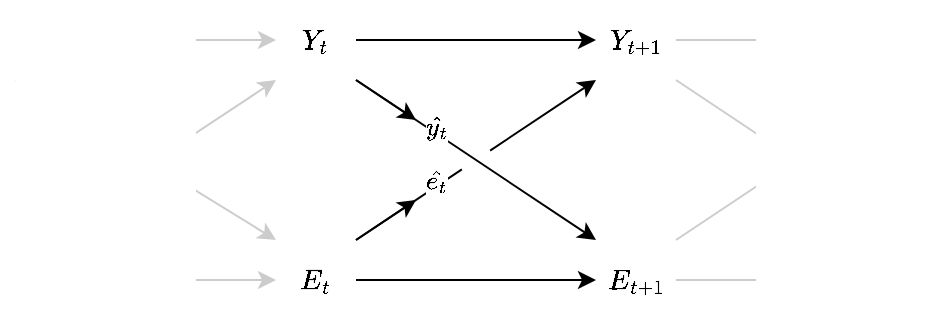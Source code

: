 <mxfile version="12.8.8" type="google"><diagram id="t7yvpLEdr9KgrBYRbPwc" name="Page-1"><mxGraphModel dx="593" dy="318" grid="1" gridSize="10" guides="1" tooltips="1" connect="1" arrows="1" fold="1" page="1" pageScale="1" pageWidth="827" pageHeight="1169" math="1" shadow="0"><root><mxCell id="0"/><mxCell id="1" parent="0"/><mxCell id="qTJ3PmurEFTqupq_-Exz-2" style="edgeStyle=orthogonalEdgeStyle;rounded=0;orthogonalLoop=1;jettySize=auto;html=1;exitX=1;exitY=0.5;exitDx=0;exitDy=0;" parent="1" source="qTJ3PmurEFTqupq_-Exz-1" edge="1"><mxGeometry relative="1" as="geometry"><mxPoint x="320.0" y="60.0" as="targetPoint"/></mxGeometry></mxCell><mxCell id="qTJ3PmurEFTqupq_-Exz-1" value="$$Y_t$$" style="text;html=1;strokeColor=none;fillColor=none;align=center;verticalAlign=middle;whiteSpace=wrap;rounded=0;" parent="1" vertex="1"><mxGeometry x="160" y="40" width="40" height="40" as="geometry"/></mxCell><mxCell id="qTJ3PmurEFTqupq_-Exz-3" value="$$Y_{t+1}$$" style="text;html=1;strokeColor=none;fillColor=none;align=center;verticalAlign=middle;whiteSpace=wrap;rounded=0;" parent="1" vertex="1"><mxGeometry x="320" y="40" width="40" height="40" as="geometry"/></mxCell><mxCell id="qTJ3PmurEFTqupq_-Exz-4" style="edgeStyle=orthogonalEdgeStyle;rounded=0;orthogonalLoop=1;jettySize=auto;html=1;exitX=1;exitY=0.5;exitDx=0;exitDy=0;" parent="1" source="qTJ3PmurEFTqupq_-Exz-5" edge="1"><mxGeometry relative="1" as="geometry"><mxPoint x="320.0" y="180.0" as="targetPoint"/></mxGeometry></mxCell><mxCell id="qTJ3PmurEFTqupq_-Exz-5" value="$$E_t$$" style="text;html=1;strokeColor=none;fillColor=none;align=center;verticalAlign=middle;whiteSpace=wrap;rounded=0;" parent="1" vertex="1"><mxGeometry x="160" y="160" width="40" height="40" as="geometry"/></mxCell><mxCell id="qTJ3PmurEFTqupq_-Exz-6" value="$$E_{t+1}$$" style="text;html=1;strokeColor=none;fillColor=none;align=center;verticalAlign=middle;whiteSpace=wrap;rounded=0;" parent="1" vertex="1"><mxGeometry x="320" y="160" width="40" height="40" as="geometry"/></mxCell><mxCell id="9kLuqAF9SU5P10jKAi9G-1" style="rounded=0;orthogonalLoop=1;jettySize=auto;html=1;exitX=1;exitY=1;exitDx=0;exitDy=0;entryX=0;entryY=0;entryDx=0;entryDy=0;entryPerimeter=0;" parent="1" source="qTJ3PmurEFTqupq_-Exz-1" target="qTJ3PmurEFTqupq_-Exz-6" edge="1"><mxGeometry relative="1" as="geometry"><mxPoint x="190" y="170" as="sourcePoint"/><mxPoint x="350" y="90" as="targetPoint"/></mxGeometry></mxCell><mxCell id="PFUnQcmvBcy8E5_8rOFq-20" value="&lt;span style=&quot;white-space: normal; background-color: rgb(248, 249, 250); font-size: 11px;&quot;&gt;$$\hat{y_t}$$&lt;br style=&quot;font-size: 11px;&quot;&gt;&lt;/span&gt;" style="text;html=1;align=center;verticalAlign=middle;resizable=0;points=[];labelBackgroundColor=#ffffff;fontSize=11;spacing=0;" vertex="1" connectable="0" parent="9kLuqAF9SU5P10jKAi9G-1"><mxGeometry x="0.54" y="1" relative="1" as="geometry"><mxPoint x="-52.91" y="-30.74" as="offset"/></mxGeometry></mxCell><mxCell id="9kLuqAF9SU5P10jKAi9G-6" style="edgeStyle=orthogonalEdgeStyle;rounded=0;orthogonalLoop=1;jettySize=auto;html=1;exitX=1;exitY=0.5;exitDx=0;exitDy=0;strokeColor=#CCCCCC;" parent="1" edge="1"><mxGeometry relative="1" as="geometry"><mxPoint x="160.0" y="60.0" as="targetPoint"/><mxPoint x="40" y="60" as="sourcePoint"/></mxGeometry></mxCell><mxCell id="9kLuqAF9SU5P10jKAi9G-9" style="edgeStyle=orthogonalEdgeStyle;rounded=0;orthogonalLoop=1;jettySize=auto;html=1;exitX=1;exitY=0.5;exitDx=0;exitDy=0;strokeColor=#CCCCCC;" parent="1" edge="1"><mxGeometry relative="1" as="geometry"><mxPoint x="160.0" y="180.0" as="targetPoint"/><mxPoint x="40" y="180" as="sourcePoint"/></mxGeometry></mxCell><mxCell id="9kLuqAF9SU5P10jKAi9G-15" style="rounded=0;orthogonalLoop=1;jettySize=auto;html=1;exitX=0;exitY=0.25;exitDx=0;exitDy=0;entryX=0;entryY=0;entryDx=0;entryDy=0;entryPerimeter=0;strokeColor=#CCCCCC;" parent="1" edge="1" source="VI_ok-3rZ3IqvkGbogDW-5"><mxGeometry relative="1" as="geometry"><mxPoint x="39" y="80.8" as="sourcePoint"/><mxPoint x="160" y="160" as="targetPoint"/></mxGeometry></mxCell><mxCell id="9kLuqAF9SU5P10jKAi9G-16" style="edgeStyle=orthogonalEdgeStyle;rounded=0;orthogonalLoop=1;jettySize=auto;html=1;exitX=1;exitY=0.5;exitDx=0;exitDy=0;strokeColor=#CCCCCC;" parent="1" edge="1"><mxGeometry relative="1" as="geometry"><mxPoint x="480.0" y="60.0" as="targetPoint"/><mxPoint x="360" y="60" as="sourcePoint"/></mxGeometry></mxCell><mxCell id="9kLuqAF9SU5P10jKAi9G-17" style="edgeStyle=orthogonalEdgeStyle;rounded=0;orthogonalLoop=1;jettySize=auto;html=1;exitX=1;exitY=0.5;exitDx=0;exitDy=0;strokeColor=#CCCCCC;" parent="1" edge="1"><mxGeometry relative="1" as="geometry"><mxPoint x="480.0" y="180.0" as="targetPoint"/><mxPoint x="360" y="180" as="sourcePoint"/></mxGeometry></mxCell><mxCell id="9kLuqAF9SU5P10jKAi9G-19" style="rounded=0;orthogonalLoop=1;jettySize=auto;html=1;exitX=1;exitY=1;exitDx=0;exitDy=0;entryX=0;entryY=0;entryDx=0;entryDy=0;entryPerimeter=0;strokeColor=#CCCCCC;" parent="1" edge="1" source="qTJ3PmurEFTqupq_-Exz-3"><mxGeometry relative="1" as="geometry"><mxPoint x="359" y="80.8" as="sourcePoint"/><mxPoint x="480" y="160" as="targetPoint"/></mxGeometry></mxCell><mxCell id="qTJ3PmurEFTqupq_-Exz-7" style="rounded=0;orthogonalLoop=1;jettySize=auto;html=1;exitX=1;exitY=0;exitDx=0;exitDy=0;entryX=0;entryY=1;entryDx=0;entryDy=0;entryPerimeter=0;jumpStyle=gap;jumpSize=17;" parent="1" source="qTJ3PmurEFTqupq_-Exz-5" target="qTJ3PmurEFTqupq_-Exz-3" edge="1"><mxGeometry relative="1" as="geometry"/></mxCell><mxCell id="PFUnQcmvBcy8E5_8rOFq-21" value="&lt;span style=&quot;white-space: normal; background-color: rgb(248, 249, 250); font-size: 11px;&quot;&gt;$$\hat{e_t}$$&lt;/span&gt;" style="text;html=1;align=center;verticalAlign=middle;resizable=0;points=[];labelBackgroundColor=#ffffff;fontSize=11;spacing=0;" vertex="1" connectable="0" parent="qTJ3PmurEFTqupq_-Exz-7"><mxGeometry x="-0.385" y="-1" relative="1" as="geometry"><mxPoint x="2.5" y="-6.22" as="offset"/></mxGeometry></mxCell><mxCell id="9kLuqAF9SU5P10jKAi9G-10" style="rounded=0;orthogonalLoop=1;jettySize=auto;html=1;exitX=1.005;exitY=-0.02;exitDx=0;exitDy=0;entryX=0;entryY=1;entryDx=0;entryDy=0;entryPerimeter=0;exitPerimeter=0;strokeColor=#CCCCCC;jumpStyle=gap;jumpSize=17;" parent="1" edge="1"><mxGeometry relative="1" as="geometry"><mxPoint x="40.2" y="159.2" as="sourcePoint"/><mxPoint x="160" y="80" as="targetPoint"/></mxGeometry></mxCell><mxCell id="9kLuqAF9SU5P10jKAi9G-18" style="rounded=0;orthogonalLoop=1;jettySize=auto;html=1;exitX=1;exitY=0;exitDx=0;exitDy=0;entryX=0;entryY=1;entryDx=0;entryDy=0;entryPerimeter=0;strokeColor=#CCCCCC;jumpStyle=gap;jumpSize=17;" parent="1" edge="1" source="qTJ3PmurEFTqupq_-Exz-6"><mxGeometry relative="1" as="geometry"><mxPoint x="360.2" y="159.2" as="sourcePoint"/><mxPoint x="480" y="80" as="targetPoint"/></mxGeometry></mxCell><mxCell id="VI_ok-3rZ3IqvkGbogDW-5" value="" style="rounded=0;whiteSpace=wrap;html=1;strokeColor=none;" parent="1" vertex="1"><mxGeometry x="30" y="40" width="90" height="160" as="geometry"/></mxCell><mxCell id="VI_ok-3rZ3IqvkGbogDW-6" value="" style="rounded=0;whiteSpace=wrap;html=1;strokeColor=none;" parent="1" vertex="1"><mxGeometry x="400" y="40" width="80" height="160" as="geometry"/></mxCell><mxCell id="PFUnQcmvBcy8E5_8rOFq-18" style="rounded=0;orthogonalLoop=1;jettySize=auto;html=1;exitX=1;exitY=1;exitDx=0;exitDy=0;" edge="1" parent="1"><mxGeometry relative="1" as="geometry"><mxPoint x="200" y="80" as="sourcePoint"/><mxPoint x="230" y="100" as="targetPoint"/></mxGeometry></mxCell><mxCell id="PFUnQcmvBcy8E5_8rOFq-23" style="rounded=0;orthogonalLoop=1;jettySize=auto;html=1;exitX=1;exitY=0;exitDx=0;exitDy=0;jumpStyle=none;jumpSize=17;" edge="1" parent="1"><mxGeometry relative="1" as="geometry"><mxPoint x="200" y="160" as="sourcePoint"/><mxPoint x="230" y="140" as="targetPoint"/></mxGeometry></mxCell></root></mxGraphModel></diagram></mxfile>